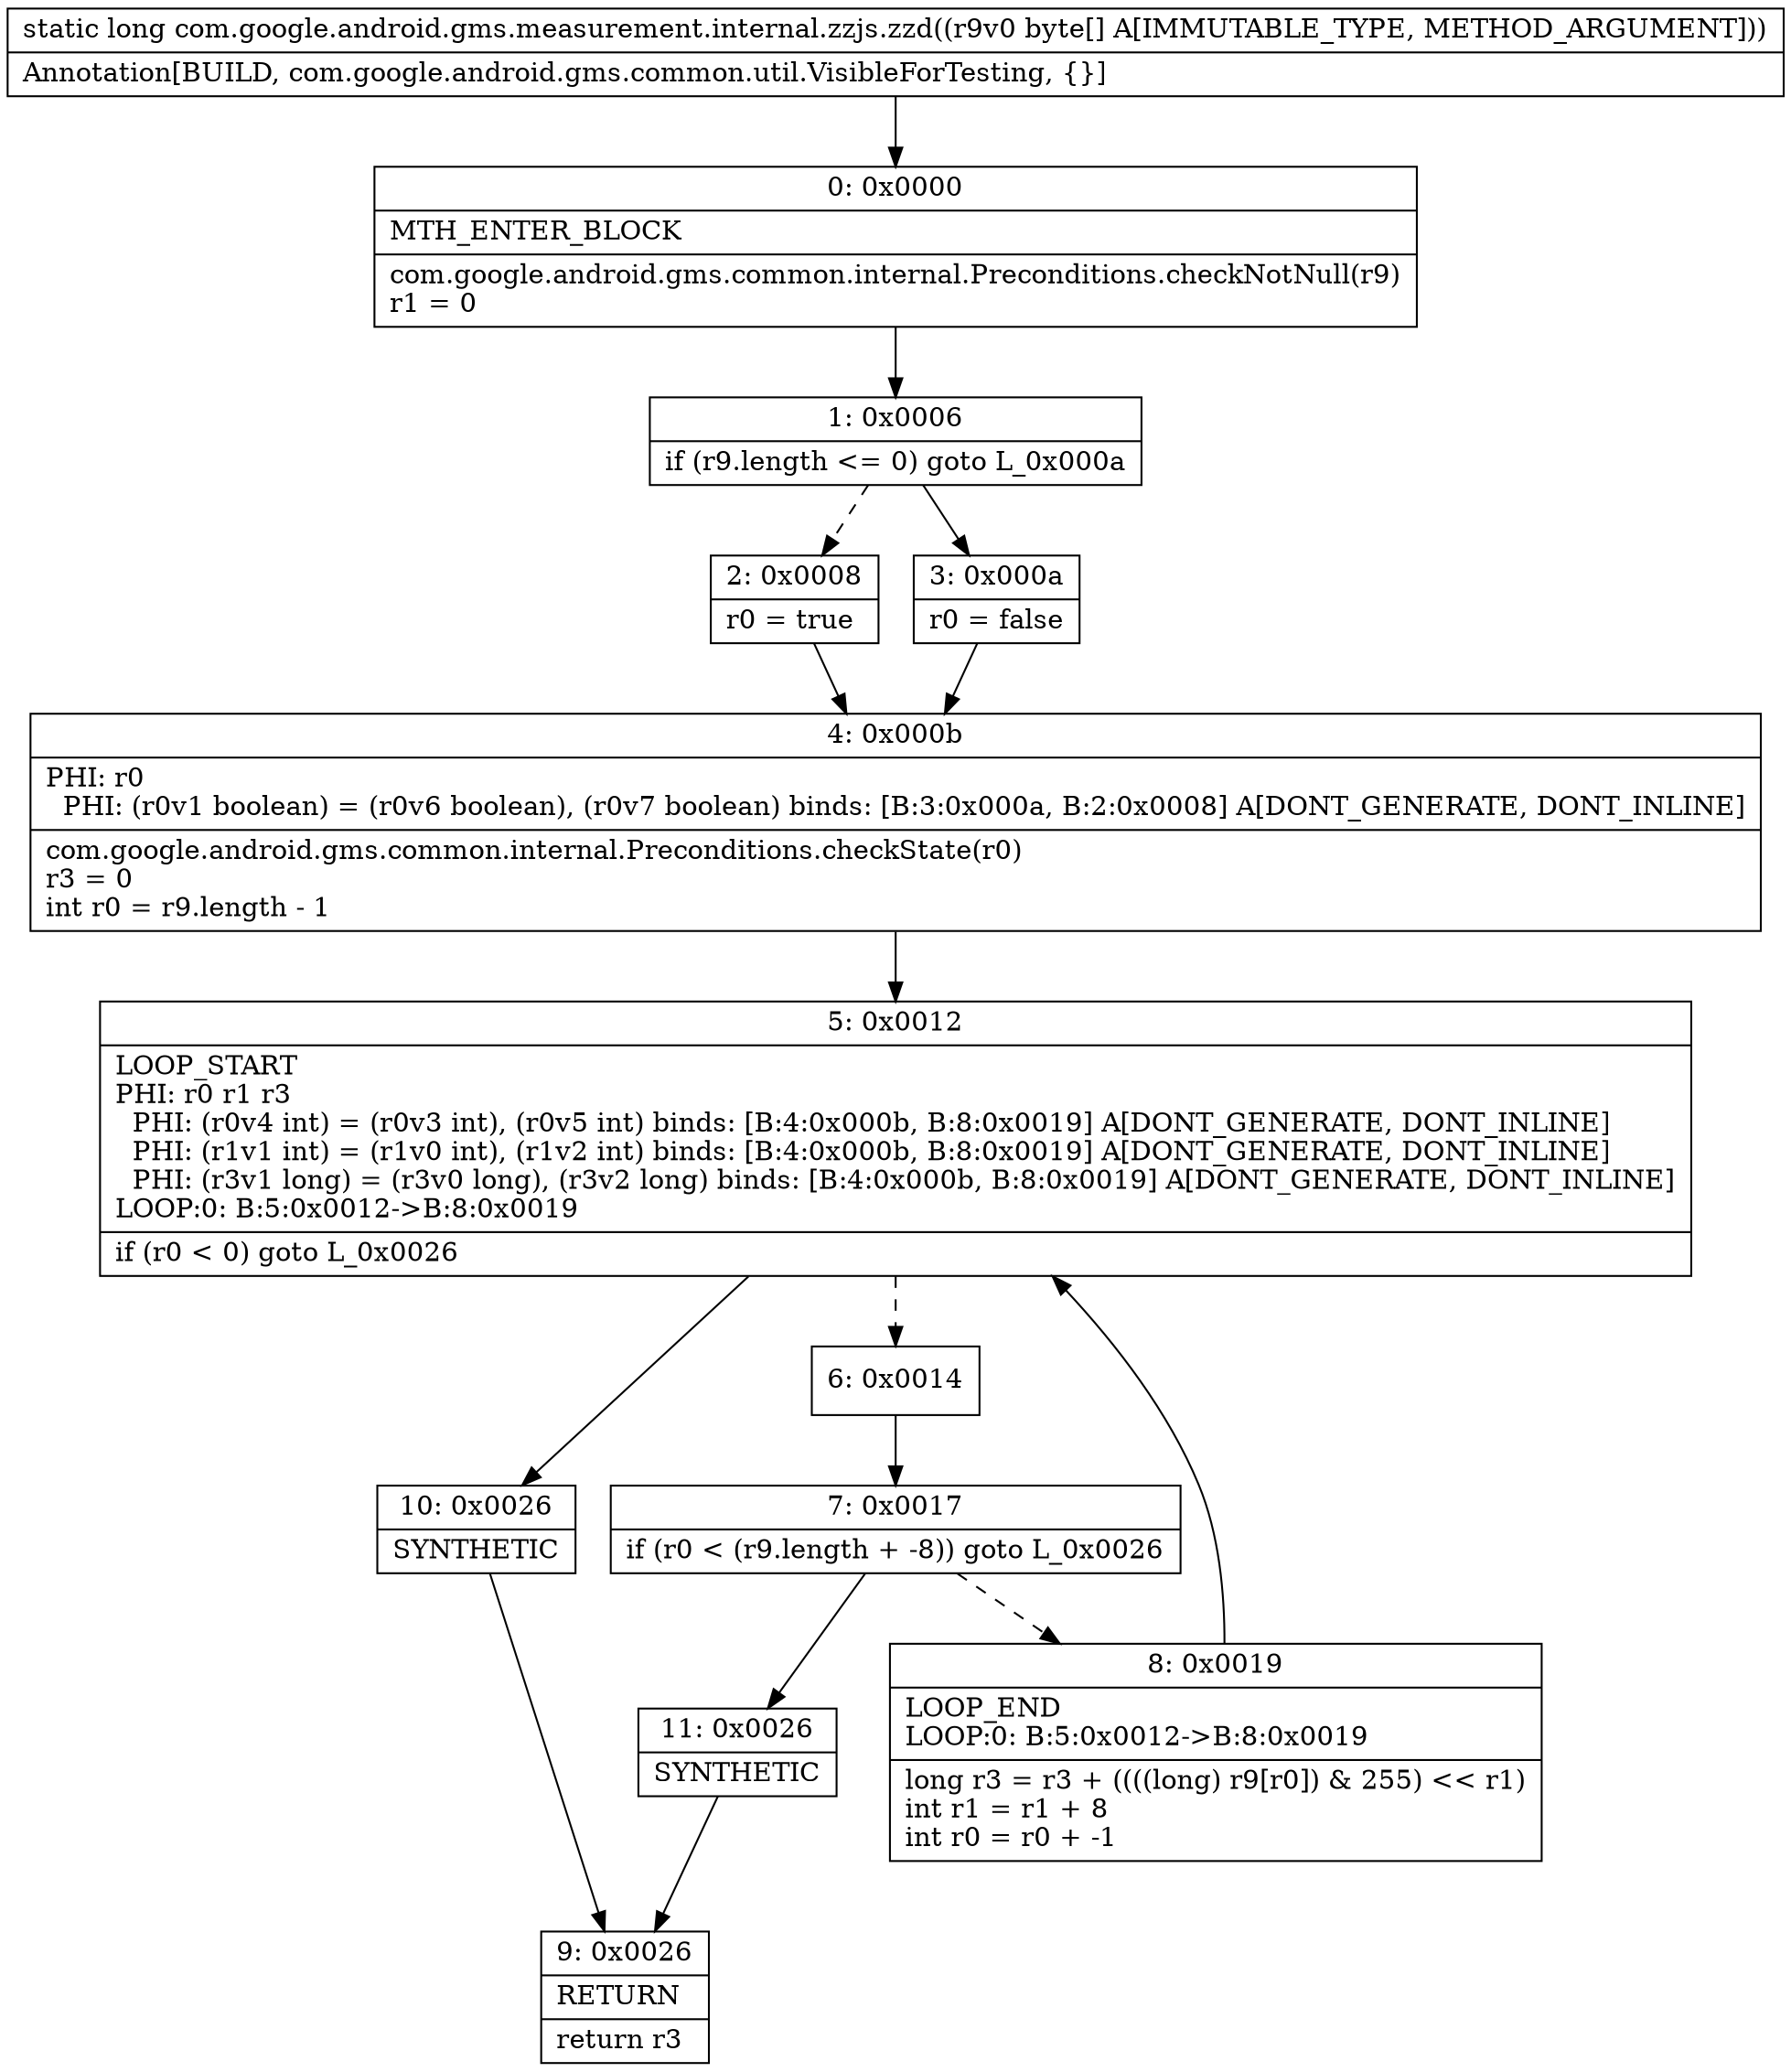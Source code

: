 digraph "CFG forcom.google.android.gms.measurement.internal.zzjs.zzd([B)J" {
Node_0 [shape=record,label="{0\:\ 0x0000|MTH_ENTER_BLOCK\l|com.google.android.gms.common.internal.Preconditions.checkNotNull(r9)\lr1 = 0\l}"];
Node_1 [shape=record,label="{1\:\ 0x0006|if (r9.length \<= 0) goto L_0x000a\l}"];
Node_2 [shape=record,label="{2\:\ 0x0008|r0 = true\l}"];
Node_3 [shape=record,label="{3\:\ 0x000a|r0 = false\l}"];
Node_4 [shape=record,label="{4\:\ 0x000b|PHI: r0 \l  PHI: (r0v1 boolean) = (r0v6 boolean), (r0v7 boolean) binds: [B:3:0x000a, B:2:0x0008] A[DONT_GENERATE, DONT_INLINE]\l|com.google.android.gms.common.internal.Preconditions.checkState(r0)\lr3 = 0\lint r0 = r9.length \- 1\l}"];
Node_5 [shape=record,label="{5\:\ 0x0012|LOOP_START\lPHI: r0 r1 r3 \l  PHI: (r0v4 int) = (r0v3 int), (r0v5 int) binds: [B:4:0x000b, B:8:0x0019] A[DONT_GENERATE, DONT_INLINE]\l  PHI: (r1v1 int) = (r1v0 int), (r1v2 int) binds: [B:4:0x000b, B:8:0x0019] A[DONT_GENERATE, DONT_INLINE]\l  PHI: (r3v1 long) = (r3v0 long), (r3v2 long) binds: [B:4:0x000b, B:8:0x0019] A[DONT_GENERATE, DONT_INLINE]\lLOOP:0: B:5:0x0012\-\>B:8:0x0019\l|if (r0 \< 0) goto L_0x0026\l}"];
Node_6 [shape=record,label="{6\:\ 0x0014}"];
Node_7 [shape=record,label="{7\:\ 0x0017|if (r0 \< (r9.length + \-8)) goto L_0x0026\l}"];
Node_8 [shape=record,label="{8\:\ 0x0019|LOOP_END\lLOOP:0: B:5:0x0012\-\>B:8:0x0019\l|long r3 = r3 + ((((long) r9[r0]) & 255) \<\< r1)\lint r1 = r1 + 8\lint r0 = r0 + \-1\l}"];
Node_9 [shape=record,label="{9\:\ 0x0026|RETURN\l|return r3\l}"];
Node_10 [shape=record,label="{10\:\ 0x0026|SYNTHETIC\l}"];
Node_11 [shape=record,label="{11\:\ 0x0026|SYNTHETIC\l}"];
MethodNode[shape=record,label="{static long com.google.android.gms.measurement.internal.zzjs.zzd((r9v0 byte[] A[IMMUTABLE_TYPE, METHOD_ARGUMENT]))  | Annotation[BUILD, com.google.android.gms.common.util.VisibleForTesting, \{\}]\l}"];
MethodNode -> Node_0;
Node_0 -> Node_1;
Node_1 -> Node_2[style=dashed];
Node_1 -> Node_3;
Node_2 -> Node_4;
Node_3 -> Node_4;
Node_4 -> Node_5;
Node_5 -> Node_6[style=dashed];
Node_5 -> Node_10;
Node_6 -> Node_7;
Node_7 -> Node_8[style=dashed];
Node_7 -> Node_11;
Node_8 -> Node_5;
Node_10 -> Node_9;
Node_11 -> Node_9;
}

